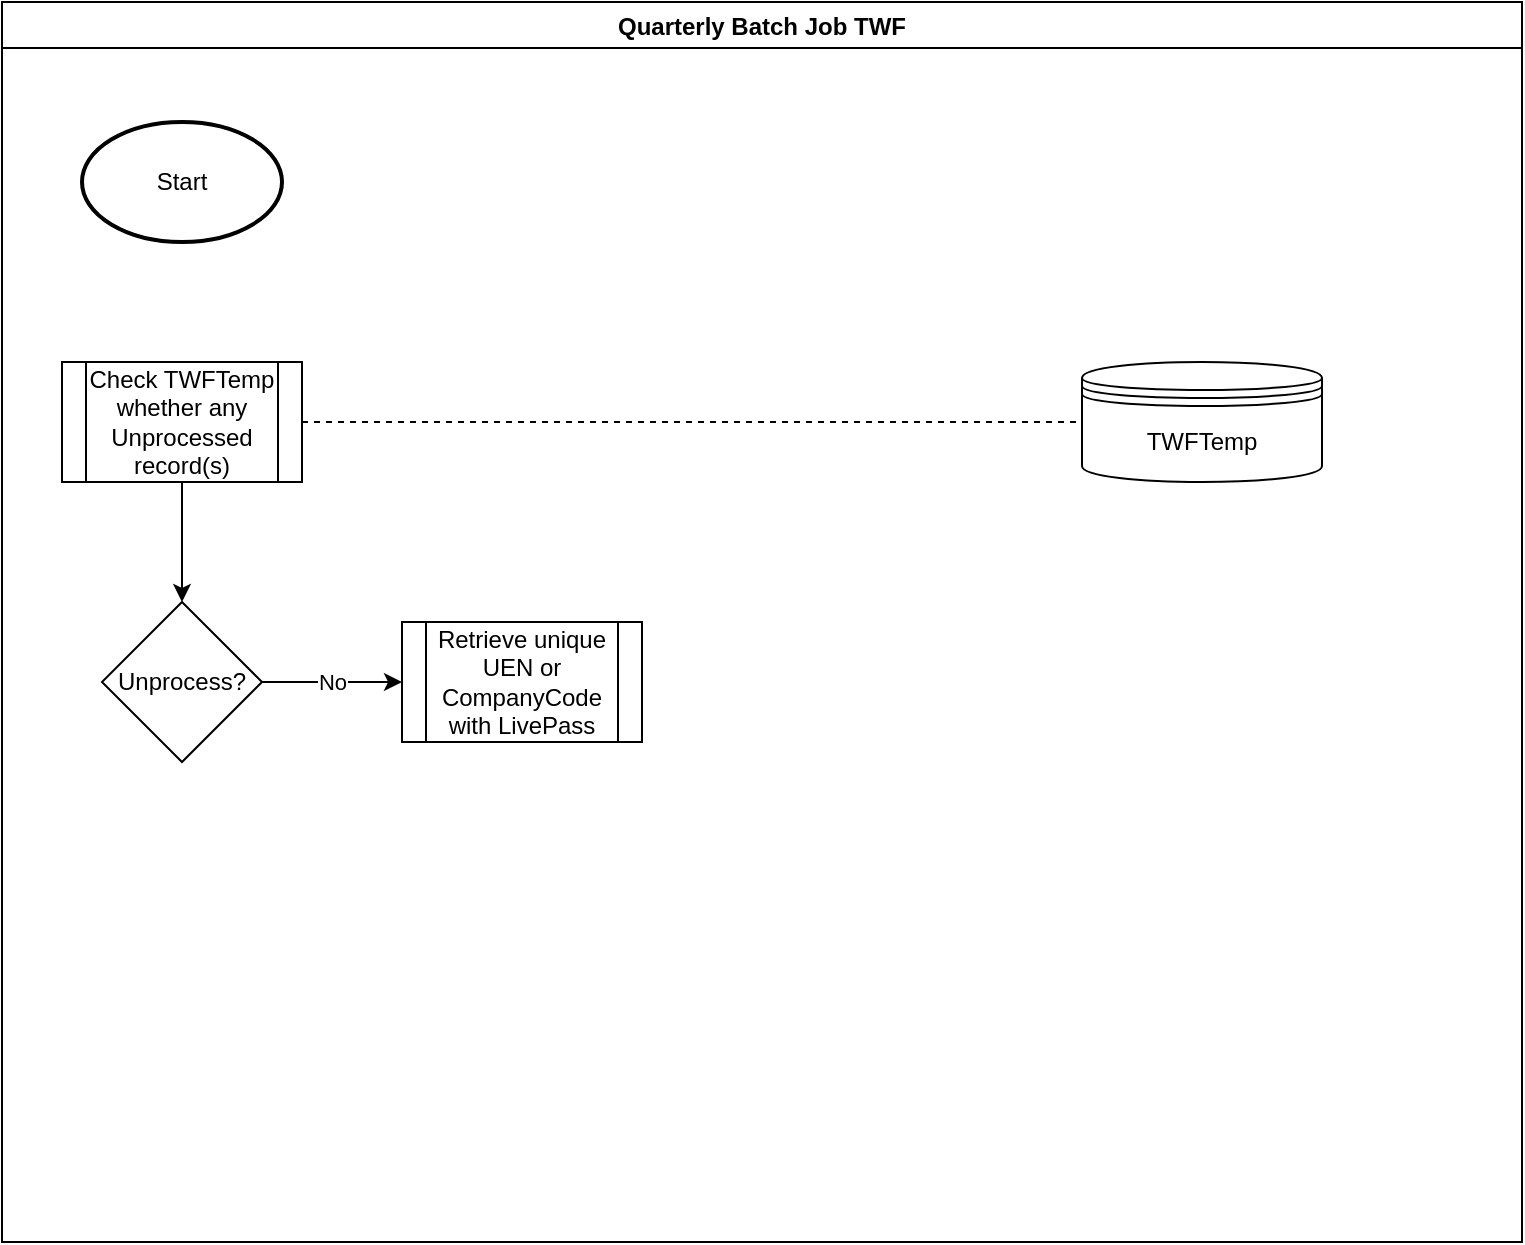 <mxfile version="20.3.3" type="github">
  <diagram id="mPtjW9Zs0Qi92GcqwXgW" name="Page-1">
    <mxGraphModel dx="924" dy="500" grid="1" gridSize="10" guides="1" tooltips="1" connect="1" arrows="1" fold="1" page="1" pageScale="1" pageWidth="850" pageHeight="1100" math="0" shadow="0">
      <root>
        <mxCell id="0" />
        <mxCell id="1" parent="0" />
        <mxCell id="4bYv0QaBRVCkqNXiSOBG-1" value="Quarterly Batch Job TWF" style="swimlane;" vertex="1" parent="1">
          <mxGeometry x="40" y="20" width="760" height="620" as="geometry" />
        </mxCell>
        <mxCell id="4bYv0QaBRVCkqNXiSOBG-2" value="Start" style="strokeWidth=2;html=1;shape=mxgraph.flowchart.start_1;whiteSpace=wrap;" vertex="1" parent="4bYv0QaBRVCkqNXiSOBG-1">
          <mxGeometry x="40" y="60" width="100" height="60" as="geometry" />
        </mxCell>
        <mxCell id="4bYv0QaBRVCkqNXiSOBG-4" value="Retrieve unique UEN or CompanyCode with LivePass" style="shape=process;whiteSpace=wrap;html=1;backgroundOutline=1;" vertex="1" parent="4bYv0QaBRVCkqNXiSOBG-1">
          <mxGeometry x="200" y="310" width="120" height="60" as="geometry" />
        </mxCell>
        <mxCell id="4bYv0QaBRVCkqNXiSOBG-5" value="TWFTemp" style="shape=datastore;whiteSpace=wrap;html=1;" vertex="1" parent="4bYv0QaBRVCkqNXiSOBG-1">
          <mxGeometry x="540" y="180" width="120" height="60" as="geometry" />
        </mxCell>
        <mxCell id="4bYv0QaBRVCkqNXiSOBG-9" value="" style="edgeStyle=orthogonalEdgeStyle;rounded=0;orthogonalLoop=1;jettySize=auto;html=1;endArrow=none;endFill=0;dashed=1;" edge="1" parent="4bYv0QaBRVCkqNXiSOBG-1" source="4bYv0QaBRVCkqNXiSOBG-6" target="4bYv0QaBRVCkqNXiSOBG-5">
          <mxGeometry relative="1" as="geometry" />
        </mxCell>
        <mxCell id="4bYv0QaBRVCkqNXiSOBG-11" value="" style="edgeStyle=orthogonalEdgeStyle;rounded=0;orthogonalLoop=1;jettySize=auto;html=1;endArrow=classic;endFill=1;" edge="1" parent="4bYv0QaBRVCkqNXiSOBG-1" source="4bYv0QaBRVCkqNXiSOBG-6" target="4bYv0QaBRVCkqNXiSOBG-10">
          <mxGeometry relative="1" as="geometry" />
        </mxCell>
        <mxCell id="4bYv0QaBRVCkqNXiSOBG-6" value="Check TWFTemp whether any Unprocessed record(s)" style="shape=process;whiteSpace=wrap;html=1;backgroundOutline=1;" vertex="1" parent="4bYv0QaBRVCkqNXiSOBG-1">
          <mxGeometry x="30" y="180" width="120" height="60" as="geometry" />
        </mxCell>
        <mxCell id="4bYv0QaBRVCkqNXiSOBG-12" value="No" style="edgeStyle=orthogonalEdgeStyle;rounded=0;orthogonalLoop=1;jettySize=auto;html=1;endArrow=classic;endFill=1;" edge="1" parent="4bYv0QaBRVCkqNXiSOBG-1" source="4bYv0QaBRVCkqNXiSOBG-10" target="4bYv0QaBRVCkqNXiSOBG-4">
          <mxGeometry relative="1" as="geometry" />
        </mxCell>
        <mxCell id="4bYv0QaBRVCkqNXiSOBG-10" value="Unprocess?" style="rhombus;whiteSpace=wrap;html=1;" vertex="1" parent="4bYv0QaBRVCkqNXiSOBG-1">
          <mxGeometry x="50" y="300" width="80" height="80" as="geometry" />
        </mxCell>
      </root>
    </mxGraphModel>
  </diagram>
</mxfile>
